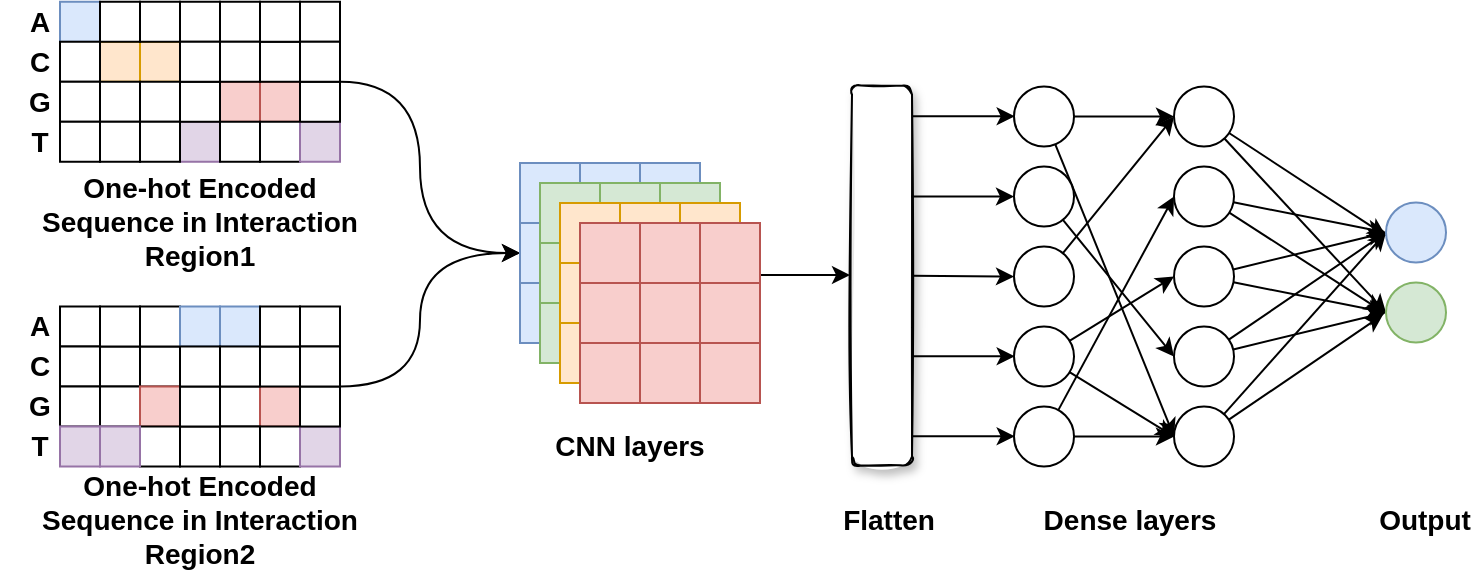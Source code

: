 <mxfile version="14.8.5" type="github">
  <diagram id="KxuiyelQ4g_LW83yEsCo" name="Page-1">
    <mxGraphModel dx="1185" dy="636" grid="1" gridSize="10" guides="1" tooltips="1" connect="1" arrows="1" fold="1" page="1" pageScale="1" pageWidth="4681" pageHeight="3300" math="0" shadow="0">
      <root>
        <mxCell id="0" />
        <mxCell id="1" parent="0" />
        <mxCell id="44AiBCDxBOzTBdy34bFM-65" value="One-hot Encoded Sequence in Interaction Region1" style="text;html=1;strokeColor=none;fillColor=none;align=center;verticalAlign=middle;whiteSpace=wrap;rounded=0;fontStyle=1;fontSize=14;" parent="1" vertex="1">
          <mxGeometry x="90" y="258.25" width="160" height="20" as="geometry" />
        </mxCell>
        <mxCell id="44AiBCDxBOzTBdy34bFM-129" value="&lt;div style=&quot;font-size: 14px;&quot;&gt;One-hot Encoded Sequence in Interaction Region2&lt;/div&gt;" style="text;html=1;strokeColor=none;fillColor=none;align=center;verticalAlign=middle;whiteSpace=wrap;rounded=0;fontStyle=1;fontSize=14;" parent="1" vertex="1">
          <mxGeometry x="90" y="407" width="160" height="20" as="geometry" />
        </mxCell>
        <mxCell id="cqIsUIiBQY2y6wm-BXva-219" value="G" style="text;html=1;strokeColor=none;fillColor=none;align=center;verticalAlign=middle;whiteSpace=wrap;rounded=0;fontStyle=1;fontSize=14;" vertex="1" parent="1">
          <mxGeometry x="70" y="197.88" width="40" height="20" as="geometry" />
        </mxCell>
        <mxCell id="cqIsUIiBQY2y6wm-BXva-220" value="T" style="text;html=1;strokeColor=none;fillColor=none;align=center;verticalAlign=middle;whiteSpace=wrap;rounded=0;fontStyle=1;fontSize=14;" vertex="1" parent="1">
          <mxGeometry x="70" y="217.88" width="40" height="20" as="geometry" />
        </mxCell>
        <mxCell id="cqIsUIiBQY2y6wm-BXva-221" value="&lt;div style=&quot;font-size: 14px;&quot;&gt;A&lt;/div&gt;" style="text;html=1;strokeColor=none;fillColor=none;align=center;verticalAlign=middle;whiteSpace=wrap;rounded=0;fontStyle=1;fontSize=14;" vertex="1" parent="1">
          <mxGeometry x="70" y="157.88" width="40" height="20" as="geometry" />
        </mxCell>
        <mxCell id="cqIsUIiBQY2y6wm-BXva-222" value="C" style="text;html=1;strokeColor=none;fillColor=none;align=center;verticalAlign=middle;whiteSpace=wrap;rounded=0;fontStyle=1;fontSize=14;" vertex="1" parent="1">
          <mxGeometry x="70" y="177.88" width="40" height="20" as="geometry" />
        </mxCell>
        <mxCell id="cqIsUIiBQY2y6wm-BXva-223" value="" style="whiteSpace=wrap;html=1;aspect=fixed;fillColor=#dae8fc;strokeColor=#6c8ebf;fontStyle=1;fontSize=14;" vertex="1" parent="1">
          <mxGeometry x="100" y="157.88" width="20" height="20" as="geometry" />
        </mxCell>
        <mxCell id="cqIsUIiBQY2y6wm-BXva-224" value="" style="whiteSpace=wrap;html=1;aspect=fixed;fontStyle=1;fontSize=14;" vertex="1" parent="1">
          <mxGeometry x="120" y="177.88" width="20" height="20" as="geometry" />
        </mxCell>
        <mxCell id="cqIsUIiBQY2y6wm-BXva-225" value="" style="whiteSpace=wrap;html=1;aspect=fixed;fillColor=#ffe6cc;strokeColor=#d79b00;fontStyle=1;fontSize=14;" vertex="1" parent="1">
          <mxGeometry x="120" y="177.88" width="20" height="20" as="geometry" />
        </mxCell>
        <mxCell id="cqIsUIiBQY2y6wm-BXva-226" value="" style="whiteSpace=wrap;html=1;aspect=fixed;fillColor=#ffe6cc;strokeColor=#d79b00;fontStyle=1;fontSize=14;" vertex="1" parent="1">
          <mxGeometry x="140" y="177.88" width="20" height="20" as="geometry" />
        </mxCell>
        <mxCell id="cqIsUIiBQY2y6wm-BXva-227" value="" style="whiteSpace=wrap;html=1;aspect=fixed;fillColor=#e1d5e7;strokeColor=#9673a6;fontStyle=1;fontSize=14;" vertex="1" parent="1">
          <mxGeometry x="160" y="217.88" width="20" height="20" as="geometry" />
        </mxCell>
        <mxCell id="cqIsUIiBQY2y6wm-BXva-228" value="" style="whiteSpace=wrap;html=1;aspect=fixed;fillColor=#f8cecc;strokeColor=#b85450;fontStyle=1;fontSize=14;" vertex="1" parent="1">
          <mxGeometry x="180" y="197.88" width="20" height="20" as="geometry" />
        </mxCell>
        <mxCell id="cqIsUIiBQY2y6wm-BXva-229" value="" style="whiteSpace=wrap;html=1;aspect=fixed;fillColor=#f8cecc;strokeColor=#b85450;fontStyle=1;fontSize=14;" vertex="1" parent="1">
          <mxGeometry x="200" y="197.88" width="20" height="20" as="geometry" />
        </mxCell>
        <mxCell id="cqIsUIiBQY2y6wm-BXva-230" value="" style="rounded=0;whiteSpace=wrap;html=1;fontStyle=1;fontSize=14;" vertex="1" parent="1">
          <mxGeometry x="100" y="177.88" width="20" height="20" as="geometry" />
        </mxCell>
        <mxCell id="cqIsUIiBQY2y6wm-BXva-231" value="" style="rounded=0;whiteSpace=wrap;html=1;fontStyle=1;fontSize=14;" vertex="1" parent="1">
          <mxGeometry x="100" y="197.88" width="20" height="20" as="geometry" />
        </mxCell>
        <mxCell id="cqIsUIiBQY2y6wm-BXva-232" value="" style="rounded=0;whiteSpace=wrap;html=1;fontStyle=1;fontSize=14;" vertex="1" parent="1">
          <mxGeometry x="120" y="197.88" width="20" height="20" as="geometry" />
        </mxCell>
        <mxCell id="cqIsUIiBQY2y6wm-BXva-233" value="" style="rounded=0;whiteSpace=wrap;html=1;fontStyle=1;fontSize=14;" vertex="1" parent="1">
          <mxGeometry x="140" y="197.88" width="20" height="20" as="geometry" />
        </mxCell>
        <mxCell id="cqIsUIiBQY2y6wm-BXva-234" value="" style="rounded=0;whiteSpace=wrap;html=1;fontStyle=1;fontSize=14;" vertex="1" parent="1">
          <mxGeometry x="160" y="197.88" width="20" height="20" as="geometry" />
        </mxCell>
        <mxCell id="cqIsUIiBQY2y6wm-BXva-235" value="" style="rounded=0;whiteSpace=wrap;html=1;fontStyle=1;fontSize=14;" vertex="1" parent="1">
          <mxGeometry x="140" y="217.88" width="20" height="20" as="geometry" />
        </mxCell>
        <mxCell id="cqIsUIiBQY2y6wm-BXva-236" value="" style="rounded=0;whiteSpace=wrap;html=1;fontStyle=1;fontSize=14;" vertex="1" parent="1">
          <mxGeometry x="100" y="217.88" width="20" height="20" as="geometry" />
        </mxCell>
        <mxCell id="cqIsUIiBQY2y6wm-BXva-237" value="" style="rounded=0;whiteSpace=wrap;html=1;fontStyle=1;fontSize=14;" vertex="1" parent="1">
          <mxGeometry x="120" y="217.88" width="20" height="20" as="geometry" />
        </mxCell>
        <mxCell id="cqIsUIiBQY2y6wm-BXva-238" value="" style="rounded=0;whiteSpace=wrap;html=1;fontStyle=1;fontSize=14;" vertex="1" parent="1">
          <mxGeometry x="180" y="217.88" width="20" height="20" as="geometry" />
        </mxCell>
        <mxCell id="cqIsUIiBQY2y6wm-BXva-239" value="" style="rounded=0;whiteSpace=wrap;html=1;fontStyle=1;fontSize=14;" vertex="1" parent="1">
          <mxGeometry x="200" y="217.88" width="20" height="20" as="geometry" />
        </mxCell>
        <mxCell id="cqIsUIiBQY2y6wm-BXva-240" value="" style="rounded=0;whiteSpace=wrap;html=1;fontStyle=1;fontSize=14;" vertex="1" parent="1">
          <mxGeometry x="120" y="157.88" width="20" height="20" as="geometry" />
        </mxCell>
        <mxCell id="cqIsUIiBQY2y6wm-BXva-241" value="" style="rounded=0;whiteSpace=wrap;html=1;fontStyle=1;fontSize=14;" vertex="1" parent="1">
          <mxGeometry x="140" y="157.88" width="20" height="20" as="geometry" />
        </mxCell>
        <mxCell id="cqIsUIiBQY2y6wm-BXva-242" value="" style="rounded=0;whiteSpace=wrap;html=1;fontStyle=1;fontSize=14;" vertex="1" parent="1">
          <mxGeometry x="160" y="157.88" width="20" height="20" as="geometry" />
        </mxCell>
        <mxCell id="cqIsUIiBQY2y6wm-BXva-243" value="" style="rounded=0;whiteSpace=wrap;html=1;fontStyle=1;fontSize=14;" vertex="1" parent="1">
          <mxGeometry x="180" y="157.88" width="20" height="20" as="geometry" />
        </mxCell>
        <mxCell id="cqIsUIiBQY2y6wm-BXva-244" value="" style="rounded=0;whiteSpace=wrap;html=1;fontStyle=1;fontSize=14;" vertex="1" parent="1">
          <mxGeometry x="160" y="177.88" width="20" height="20" as="geometry" />
        </mxCell>
        <mxCell id="cqIsUIiBQY2y6wm-BXva-245" value="" style="rounded=0;whiteSpace=wrap;html=1;fontStyle=1;fontSize=14;" vertex="1" parent="1">
          <mxGeometry x="180" y="177.88" width="20" height="20" as="geometry" />
        </mxCell>
        <mxCell id="cqIsUIiBQY2y6wm-BXva-246" value="" style="rounded=0;whiteSpace=wrap;html=1;fontStyle=1;fontSize=14;" vertex="1" parent="1">
          <mxGeometry x="200" y="177.88" width="20" height="20" as="geometry" />
        </mxCell>
        <mxCell id="cqIsUIiBQY2y6wm-BXva-247" value="" style="rounded=0;whiteSpace=wrap;html=1;fontStyle=1;fontSize=14;" vertex="1" parent="1">
          <mxGeometry x="200" y="157.88" width="20" height="20" as="geometry" />
        </mxCell>
        <mxCell id="cqIsUIiBQY2y6wm-BXva-248" value="" style="whiteSpace=wrap;html=1;aspect=fixed;fillColor=#e1d5e7;strokeColor=#9673a6;fontStyle=1;fontSize=14;" vertex="1" parent="1">
          <mxGeometry x="220" y="217.88" width="20" height="20" as="geometry" />
        </mxCell>
        <mxCell id="cqIsUIiBQY2y6wm-BXva-249" value="" style="rounded=0;whiteSpace=wrap;html=1;fontStyle=1;fontSize=14;" vertex="1" parent="1">
          <mxGeometry x="220" y="197.88" width="20" height="20" as="geometry" />
        </mxCell>
        <mxCell id="cqIsUIiBQY2y6wm-BXva-250" value="" style="rounded=0;whiteSpace=wrap;html=1;fontStyle=1;fontSize=14;" vertex="1" parent="1">
          <mxGeometry x="220" y="157.88" width="20" height="20" as="geometry" />
        </mxCell>
        <mxCell id="cqIsUIiBQY2y6wm-BXva-376" style="edgeStyle=orthogonalEdgeStyle;curved=1;rounded=0;orthogonalLoop=1;jettySize=auto;html=1;entryX=0;entryY=0.5;entryDx=0;entryDy=0;exitX=1;exitY=1;exitDx=0;exitDy=0;fontStyle=1;fontSize=14;" edge="1" parent="1" source="cqIsUIiBQY2y6wm-BXva-251" target="cqIsUIiBQY2y6wm-BXva-290">
          <mxGeometry relative="1" as="geometry">
            <Array as="points">
              <mxPoint x="280" y="198" />
              <mxPoint x="280" y="284" />
            </Array>
          </mxGeometry>
        </mxCell>
        <mxCell id="cqIsUIiBQY2y6wm-BXva-251" value="" style="rounded=0;whiteSpace=wrap;html=1;fontStyle=1;fontSize=14;" vertex="1" parent="1">
          <mxGeometry x="220" y="177.88" width="20" height="20" as="geometry" />
        </mxCell>
        <mxCell id="cqIsUIiBQY2y6wm-BXva-252" value="G" style="text;html=1;strokeColor=none;fillColor=none;align=center;verticalAlign=middle;whiteSpace=wrap;rounded=0;fontStyle=1;fontSize=14;" vertex="1" parent="1">
          <mxGeometry x="70" y="350.25" width="40" height="20" as="geometry" />
        </mxCell>
        <mxCell id="cqIsUIiBQY2y6wm-BXva-253" value="T" style="text;html=1;strokeColor=none;fillColor=none;align=center;verticalAlign=middle;whiteSpace=wrap;rounded=0;fontStyle=1;fontSize=14;" vertex="1" parent="1">
          <mxGeometry x="70" y="370.25" width="40" height="20" as="geometry" />
        </mxCell>
        <mxCell id="cqIsUIiBQY2y6wm-BXva-254" value="&lt;div style=&quot;font-size: 14px;&quot;&gt;A&lt;/div&gt;" style="text;html=1;strokeColor=none;fillColor=none;align=center;verticalAlign=middle;whiteSpace=wrap;rounded=0;fontStyle=1;fontSize=14;" vertex="1" parent="1">
          <mxGeometry x="70" y="310.25" width="40" height="20" as="geometry" />
        </mxCell>
        <mxCell id="cqIsUIiBQY2y6wm-BXva-255" value="C" style="text;html=1;strokeColor=none;fillColor=none;align=center;verticalAlign=middle;whiteSpace=wrap;rounded=0;fontStyle=1;fontSize=14;" vertex="1" parent="1">
          <mxGeometry x="70" y="330.25" width="40" height="20" as="geometry" />
        </mxCell>
        <mxCell id="cqIsUIiBQY2y6wm-BXva-256" value="" style="whiteSpace=wrap;html=1;aspect=fixed;fontStyle=1;fontSize=14;" vertex="1" parent="1">
          <mxGeometry x="100" y="310.25" width="20" height="20" as="geometry" />
        </mxCell>
        <mxCell id="cqIsUIiBQY2y6wm-BXva-257" value="" style="whiteSpace=wrap;html=1;aspect=fixed;fontStyle=1;fontSize=14;" vertex="1" parent="1">
          <mxGeometry x="120" y="330.25" width="20" height="20" as="geometry" />
        </mxCell>
        <mxCell id="cqIsUIiBQY2y6wm-BXva-258" value="" style="whiteSpace=wrap;html=1;aspect=fixed;fontStyle=1;fontSize=14;" vertex="1" parent="1">
          <mxGeometry x="120" y="330.25" width="20" height="20" as="geometry" />
        </mxCell>
        <mxCell id="cqIsUIiBQY2y6wm-BXva-259" value="" style="whiteSpace=wrap;html=1;aspect=fixed;fontStyle=1;fontSize=14;" vertex="1" parent="1">
          <mxGeometry x="140" y="330.25" width="20" height="20" as="geometry" />
        </mxCell>
        <mxCell id="cqIsUIiBQY2y6wm-BXva-260" value="" style="whiteSpace=wrap;html=1;aspect=fixed;fontStyle=1;fontSize=14;" vertex="1" parent="1">
          <mxGeometry x="160" y="370.25" width="20" height="20" as="geometry" />
        </mxCell>
        <mxCell id="cqIsUIiBQY2y6wm-BXva-261" value="" style="whiteSpace=wrap;html=1;aspect=fixed;fontStyle=1;fontSize=14;" vertex="1" parent="1">
          <mxGeometry x="180" y="350.25" width="20" height="20" as="geometry" />
        </mxCell>
        <mxCell id="cqIsUIiBQY2y6wm-BXva-262" value="" style="whiteSpace=wrap;html=1;aspect=fixed;fillColor=#f8cecc;strokeColor=#b85450;fontStyle=1;fontSize=14;" vertex="1" parent="1">
          <mxGeometry x="200" y="350.25" width="20" height="20" as="geometry" />
        </mxCell>
        <mxCell id="cqIsUIiBQY2y6wm-BXva-263" value="" style="rounded=0;whiteSpace=wrap;html=1;fontStyle=1;fontSize=14;" vertex="1" parent="1">
          <mxGeometry x="100" y="330.25" width="20" height="20" as="geometry" />
        </mxCell>
        <mxCell id="cqIsUIiBQY2y6wm-BXva-264" value="" style="rounded=0;whiteSpace=wrap;html=1;fontStyle=1;fontSize=14;" vertex="1" parent="1">
          <mxGeometry x="100" y="350.25" width="20" height="20" as="geometry" />
        </mxCell>
        <mxCell id="cqIsUIiBQY2y6wm-BXva-265" value="" style="rounded=0;whiteSpace=wrap;html=1;fontStyle=1;fontSize=14;" vertex="1" parent="1">
          <mxGeometry x="120" y="350.25" width="20" height="20" as="geometry" />
        </mxCell>
        <mxCell id="cqIsUIiBQY2y6wm-BXva-266" value="" style="rounded=0;whiteSpace=wrap;html=1;fillColor=#f8cecc;strokeColor=#b85450;fontStyle=1;fontSize=14;" vertex="1" parent="1">
          <mxGeometry x="140" y="350.25" width="20" height="20" as="geometry" />
        </mxCell>
        <mxCell id="cqIsUIiBQY2y6wm-BXva-267" value="" style="rounded=0;whiteSpace=wrap;html=1;fontStyle=1;fontSize=14;" vertex="1" parent="1">
          <mxGeometry x="160" y="350.25" width="20" height="20" as="geometry" />
        </mxCell>
        <mxCell id="cqIsUIiBQY2y6wm-BXva-268" value="" style="rounded=0;whiteSpace=wrap;html=1;fontStyle=1;fontSize=14;" vertex="1" parent="1">
          <mxGeometry x="140" y="370.25" width="20" height="20" as="geometry" />
        </mxCell>
        <mxCell id="cqIsUIiBQY2y6wm-BXva-269" value="" style="rounded=0;whiteSpace=wrap;html=1;fillColor=#e1d5e7;strokeColor=#9673a6;fontStyle=1;fontSize=14;" vertex="1" parent="1">
          <mxGeometry x="100" y="370.25" width="20" height="20" as="geometry" />
        </mxCell>
        <mxCell id="cqIsUIiBQY2y6wm-BXva-270" value="" style="rounded=0;whiteSpace=wrap;html=1;fillColor=#e1d5e7;strokeColor=#9673a6;fontStyle=1;fontSize=14;" vertex="1" parent="1">
          <mxGeometry x="120" y="370.25" width="20" height="20" as="geometry" />
        </mxCell>
        <mxCell id="cqIsUIiBQY2y6wm-BXva-271" value="" style="rounded=0;whiteSpace=wrap;html=1;fontStyle=1;fontSize=14;" vertex="1" parent="1">
          <mxGeometry x="180" y="370.25" width="20" height="20" as="geometry" />
        </mxCell>
        <mxCell id="cqIsUIiBQY2y6wm-BXva-272" value="" style="rounded=0;whiteSpace=wrap;html=1;fontStyle=1;fontSize=14;" vertex="1" parent="1">
          <mxGeometry x="200" y="370.25" width="20" height="20" as="geometry" />
        </mxCell>
        <mxCell id="cqIsUIiBQY2y6wm-BXva-273" value="" style="rounded=0;whiteSpace=wrap;html=1;fontStyle=1;fontSize=14;" vertex="1" parent="1">
          <mxGeometry x="120" y="310.25" width="20" height="20" as="geometry" />
        </mxCell>
        <mxCell id="cqIsUIiBQY2y6wm-BXva-274" value="" style="rounded=0;whiteSpace=wrap;html=1;fontStyle=1;fontSize=14;" vertex="1" parent="1">
          <mxGeometry x="140" y="310.25" width="20" height="20" as="geometry" />
        </mxCell>
        <mxCell id="cqIsUIiBQY2y6wm-BXva-275" value="" style="rounded=0;whiteSpace=wrap;html=1;fillColor=#dae8fc;strokeColor=#6c8ebf;fontStyle=1;fontSize=14;" vertex="1" parent="1">
          <mxGeometry x="160" y="310.25" width="20" height="20" as="geometry" />
        </mxCell>
        <mxCell id="cqIsUIiBQY2y6wm-BXva-276" value="" style="rounded=0;whiteSpace=wrap;html=1;fillColor=#dae8fc;strokeColor=#6c8ebf;fontStyle=1;fontSize=14;" vertex="1" parent="1">
          <mxGeometry x="180" y="310.25" width="20" height="20" as="geometry" />
        </mxCell>
        <mxCell id="cqIsUIiBQY2y6wm-BXva-277" value="" style="rounded=0;whiteSpace=wrap;html=1;fontStyle=1;fontSize=14;" vertex="1" parent="1">
          <mxGeometry x="160" y="330.25" width="20" height="20" as="geometry" />
        </mxCell>
        <mxCell id="cqIsUIiBQY2y6wm-BXva-278" value="" style="rounded=0;whiteSpace=wrap;html=1;fontStyle=1;fontSize=14;" vertex="1" parent="1">
          <mxGeometry x="180" y="330.25" width="20" height="20" as="geometry" />
        </mxCell>
        <mxCell id="cqIsUIiBQY2y6wm-BXva-279" value="" style="rounded=0;whiteSpace=wrap;html=1;fontStyle=1;fontSize=14;" vertex="1" parent="1">
          <mxGeometry x="200" y="330.25" width="20" height="20" as="geometry" />
        </mxCell>
        <mxCell id="cqIsUIiBQY2y6wm-BXva-280" value="" style="rounded=0;whiteSpace=wrap;html=1;fontStyle=1;fontSize=14;" vertex="1" parent="1">
          <mxGeometry x="200" y="310.25" width="20" height="20" as="geometry" />
        </mxCell>
        <mxCell id="cqIsUIiBQY2y6wm-BXva-281" value="" style="whiteSpace=wrap;html=1;aspect=fixed;fillColor=#e1d5e7;strokeColor=#9673a6;fontStyle=1;fontSize=14;" vertex="1" parent="1">
          <mxGeometry x="220" y="370.25" width="20" height="20" as="geometry" />
        </mxCell>
        <mxCell id="cqIsUIiBQY2y6wm-BXva-282" value="" style="rounded=0;whiteSpace=wrap;html=1;fontStyle=1;fontSize=14;" vertex="1" parent="1">
          <mxGeometry x="220" y="350.25" width="20" height="20" as="geometry" />
        </mxCell>
        <mxCell id="cqIsUIiBQY2y6wm-BXva-283" value="" style="rounded=0;whiteSpace=wrap;html=1;fontStyle=1;fontSize=14;" vertex="1" parent="1">
          <mxGeometry x="220" y="310.25" width="20" height="20" as="geometry" />
        </mxCell>
        <mxCell id="cqIsUIiBQY2y6wm-BXva-378" style="edgeStyle=orthogonalEdgeStyle;curved=1;rounded=0;orthogonalLoop=1;jettySize=auto;html=1;entryX=0;entryY=0.5;entryDx=0;entryDy=0;exitX=1;exitY=1;exitDx=0;exitDy=0;fontStyle=1;fontSize=14;" edge="1" parent="1" source="cqIsUIiBQY2y6wm-BXva-284" target="cqIsUIiBQY2y6wm-BXva-290">
          <mxGeometry relative="1" as="geometry">
            <Array as="points">
              <mxPoint x="280" y="350" />
              <mxPoint x="280" y="284" />
            </Array>
          </mxGeometry>
        </mxCell>
        <mxCell id="cqIsUIiBQY2y6wm-BXva-284" value="" style="rounded=0;whiteSpace=wrap;html=1;fontStyle=1;fontSize=14;" vertex="1" parent="1">
          <mxGeometry x="220" y="330.25" width="20" height="20" as="geometry" />
        </mxCell>
        <mxCell id="cqIsUIiBQY2y6wm-BXva-285" style="edgeStyle=orthogonalEdgeStyle;rounded=0;orthogonalLoop=1;jettySize=auto;html=1;entryX=0;entryY=0.5;entryDx=0;entryDy=0;fontStyle=1;fontSize=14;" edge="1" parent="1">
          <mxGeometry relative="1" as="geometry">
            <mxPoint x="450" y="294.5" as="sourcePoint" />
            <mxPoint x="495" y="294.5" as="targetPoint" />
            <Array as="points">
              <mxPoint x="465" y="294.5" />
              <mxPoint x="465" y="294.5" />
            </Array>
          </mxGeometry>
        </mxCell>
        <mxCell id="cqIsUIiBQY2y6wm-BXva-286" value="&lt;div style=&quot;font-size: 14px;&quot;&gt;CNN layers&lt;/div&gt;" style="text;html=1;strokeColor=none;fillColor=none;align=center;verticalAlign=middle;whiteSpace=wrap;rounded=0;fontStyle=1;fontSize=14;" vertex="1" parent="1">
          <mxGeometry x="260" y="369.5" width="250" height="20" as="geometry" />
        </mxCell>
        <mxCell id="cqIsUIiBQY2y6wm-BXva-287" value="" style="whiteSpace=wrap;html=1;aspect=fixed;fillColor=#dae8fc;strokeColor=#6c8ebf;fontStyle=1;fontSize=14;" vertex="1" parent="1">
          <mxGeometry x="330" y="238.5" width="30" height="30" as="geometry" />
        </mxCell>
        <mxCell id="cqIsUIiBQY2y6wm-BXva-288" value="" style="whiteSpace=wrap;html=1;aspect=fixed;fillColor=#dae8fc;strokeColor=#6c8ebf;fontStyle=1;fontSize=14;" vertex="1" parent="1">
          <mxGeometry x="360" y="238.5" width="30" height="30" as="geometry" />
        </mxCell>
        <mxCell id="cqIsUIiBQY2y6wm-BXva-289" value="" style="whiteSpace=wrap;html=1;aspect=fixed;fillColor=#dae8fc;strokeColor=#6c8ebf;fontStyle=1;fontSize=14;" vertex="1" parent="1">
          <mxGeometry x="390" y="238.5" width="30" height="30" as="geometry" />
        </mxCell>
        <mxCell id="cqIsUIiBQY2y6wm-BXva-290" value="" style="whiteSpace=wrap;html=1;aspect=fixed;fillColor=#dae8fc;strokeColor=#6c8ebf;fontStyle=1;fontSize=14;" vertex="1" parent="1">
          <mxGeometry x="330" y="268.5" width="30" height="30" as="geometry" />
        </mxCell>
        <mxCell id="cqIsUIiBQY2y6wm-BXva-291" value="" style="whiteSpace=wrap;html=1;aspect=fixed;fillColor=#dae8fc;strokeColor=#6c8ebf;fontStyle=1;fontSize=14;" vertex="1" parent="1">
          <mxGeometry x="360" y="268.5" width="30" height="30" as="geometry" />
        </mxCell>
        <mxCell id="cqIsUIiBQY2y6wm-BXva-292" value="" style="whiteSpace=wrap;html=1;aspect=fixed;fillColor=#dae8fc;strokeColor=#6c8ebf;fontStyle=1;fontSize=14;" vertex="1" parent="1">
          <mxGeometry x="390" y="268.5" width="30" height="30" as="geometry" />
        </mxCell>
        <mxCell id="cqIsUIiBQY2y6wm-BXva-293" value="" style="whiteSpace=wrap;html=1;aspect=fixed;fillColor=#dae8fc;strokeColor=#6c8ebf;fontStyle=1;fontSize=14;" vertex="1" parent="1">
          <mxGeometry x="330" y="298.5" width="30" height="30" as="geometry" />
        </mxCell>
        <mxCell id="cqIsUIiBQY2y6wm-BXva-294" value="" style="whiteSpace=wrap;html=1;aspect=fixed;fillColor=#dae8fc;strokeColor=#6c8ebf;fontStyle=1;fontSize=14;" vertex="1" parent="1">
          <mxGeometry x="360" y="298.5" width="30" height="30" as="geometry" />
        </mxCell>
        <mxCell id="cqIsUIiBQY2y6wm-BXva-295" value="" style="whiteSpace=wrap;html=1;aspect=fixed;fillColor=#dae8fc;strokeColor=#6c8ebf;fontStyle=1;fontSize=14;" vertex="1" parent="1">
          <mxGeometry x="390" y="298.5" width="30" height="30" as="geometry" />
        </mxCell>
        <mxCell id="cqIsUIiBQY2y6wm-BXva-296" value="" style="whiteSpace=wrap;html=1;aspect=fixed;fillColor=#d5e8d4;strokeColor=#82b366;fontStyle=1;fontSize=14;" vertex="1" parent="1">
          <mxGeometry x="340" y="248.5" width="30" height="30" as="geometry" />
        </mxCell>
        <mxCell id="cqIsUIiBQY2y6wm-BXva-297" value="" style="whiteSpace=wrap;html=1;aspect=fixed;fillColor=#d5e8d4;strokeColor=#82b366;fontStyle=1;fontSize=14;" vertex="1" parent="1">
          <mxGeometry x="370" y="248.5" width="30" height="30" as="geometry" />
        </mxCell>
        <mxCell id="cqIsUIiBQY2y6wm-BXva-298" value="" style="whiteSpace=wrap;html=1;aspect=fixed;fillColor=#d5e8d4;strokeColor=#82b366;fontStyle=1;fontSize=14;" vertex="1" parent="1">
          <mxGeometry x="400" y="248.5" width="30" height="30" as="geometry" />
        </mxCell>
        <mxCell id="cqIsUIiBQY2y6wm-BXva-299" value="" style="whiteSpace=wrap;html=1;aspect=fixed;fillColor=#d5e8d4;strokeColor=#82b366;fontStyle=1;fontSize=14;" vertex="1" parent="1">
          <mxGeometry x="340" y="278.5" width="30" height="30" as="geometry" />
        </mxCell>
        <mxCell id="cqIsUIiBQY2y6wm-BXva-300" value="" style="whiteSpace=wrap;html=1;aspect=fixed;fillColor=#d5e8d4;strokeColor=#82b366;fontStyle=1;fontSize=14;" vertex="1" parent="1">
          <mxGeometry x="370" y="278.5" width="30" height="30" as="geometry" />
        </mxCell>
        <mxCell id="cqIsUIiBQY2y6wm-BXva-301" value="" style="whiteSpace=wrap;html=1;aspect=fixed;fillColor=#d5e8d4;strokeColor=#82b366;fontStyle=1;fontSize=14;" vertex="1" parent="1">
          <mxGeometry x="400" y="278.5" width="30" height="30" as="geometry" />
        </mxCell>
        <mxCell id="cqIsUIiBQY2y6wm-BXva-302" value="" style="whiteSpace=wrap;html=1;aspect=fixed;fillColor=#d5e8d4;strokeColor=#82b366;fontStyle=1;fontSize=14;" vertex="1" parent="1">
          <mxGeometry x="340" y="308.5" width="30" height="30" as="geometry" />
        </mxCell>
        <mxCell id="cqIsUIiBQY2y6wm-BXva-303" value="" style="whiteSpace=wrap;html=1;aspect=fixed;fillColor=#d5e8d4;strokeColor=#82b366;fontStyle=1;fontSize=14;" vertex="1" parent="1">
          <mxGeometry x="370" y="308.5" width="30" height="30" as="geometry" />
        </mxCell>
        <mxCell id="cqIsUIiBQY2y6wm-BXva-304" value="" style="whiteSpace=wrap;html=1;aspect=fixed;fillColor=#d5e8d4;strokeColor=#82b366;fontStyle=1;fontSize=14;" vertex="1" parent="1">
          <mxGeometry x="400" y="308.5" width="30" height="30" as="geometry" />
        </mxCell>
        <mxCell id="cqIsUIiBQY2y6wm-BXva-305" value="" style="whiteSpace=wrap;html=1;aspect=fixed;fillColor=#ffe6cc;strokeColor=#d79b00;fontStyle=1;fontSize=14;" vertex="1" parent="1">
          <mxGeometry x="350" y="258.5" width="30" height="30" as="geometry" />
        </mxCell>
        <mxCell id="cqIsUIiBQY2y6wm-BXva-306" value="" style="whiteSpace=wrap;html=1;aspect=fixed;fillColor=#ffe6cc;strokeColor=#d79b00;fontStyle=1;fontSize=14;" vertex="1" parent="1">
          <mxGeometry x="380" y="258.5" width="30" height="30" as="geometry" />
        </mxCell>
        <mxCell id="cqIsUIiBQY2y6wm-BXva-307" value="" style="whiteSpace=wrap;html=1;aspect=fixed;fillColor=#ffe6cc;strokeColor=#d79b00;fontStyle=1;fontSize=14;" vertex="1" parent="1">
          <mxGeometry x="410" y="258.5" width="30" height="30" as="geometry" />
        </mxCell>
        <mxCell id="cqIsUIiBQY2y6wm-BXva-308" value="" style="whiteSpace=wrap;html=1;aspect=fixed;fillColor=#ffe6cc;strokeColor=#d79b00;fontStyle=1;fontSize=14;" vertex="1" parent="1">
          <mxGeometry x="350" y="288.5" width="30" height="30" as="geometry" />
        </mxCell>
        <mxCell id="cqIsUIiBQY2y6wm-BXva-309" value="" style="whiteSpace=wrap;html=1;aspect=fixed;fillColor=#ffe6cc;strokeColor=#d79b00;fontStyle=1;fontSize=14;" vertex="1" parent="1">
          <mxGeometry x="380" y="288.5" width="30" height="30" as="geometry" />
        </mxCell>
        <mxCell id="cqIsUIiBQY2y6wm-BXva-310" value="" style="whiteSpace=wrap;html=1;aspect=fixed;fillColor=#ffe6cc;strokeColor=#d79b00;fontStyle=1;fontSize=14;" vertex="1" parent="1">
          <mxGeometry x="410" y="288.5" width="30" height="30" as="geometry" />
        </mxCell>
        <mxCell id="cqIsUIiBQY2y6wm-BXva-311" value="" style="whiteSpace=wrap;html=1;aspect=fixed;fillColor=#ffe6cc;strokeColor=#d79b00;fontStyle=1;fontSize=14;" vertex="1" parent="1">
          <mxGeometry x="350" y="318.5" width="30" height="30" as="geometry" />
        </mxCell>
        <mxCell id="cqIsUIiBQY2y6wm-BXva-312" value="" style="whiteSpace=wrap;html=1;aspect=fixed;fillColor=#ffe6cc;strokeColor=#d79b00;fontStyle=1;fontSize=14;" vertex="1" parent="1">
          <mxGeometry x="380" y="318.5" width="30" height="30" as="geometry" />
        </mxCell>
        <mxCell id="cqIsUIiBQY2y6wm-BXva-313" value="" style="whiteSpace=wrap;html=1;aspect=fixed;fillColor=#ffe6cc;strokeColor=#d79b00;fontStyle=1;fontSize=14;" vertex="1" parent="1">
          <mxGeometry x="410" y="318.5" width="30" height="30" as="geometry" />
        </mxCell>
        <mxCell id="cqIsUIiBQY2y6wm-BXva-314" value="" style="whiteSpace=wrap;html=1;aspect=fixed;fillColor=#f8cecc;strokeColor=#b85450;fontStyle=1;fontSize=14;" vertex="1" parent="1">
          <mxGeometry x="360" y="268.5" width="30" height="30" as="geometry" />
        </mxCell>
        <mxCell id="cqIsUIiBQY2y6wm-BXva-315" value="" style="whiteSpace=wrap;html=1;aspect=fixed;fillColor=#f8cecc;strokeColor=#b85450;fontStyle=1;fontSize=14;" vertex="1" parent="1">
          <mxGeometry x="390" y="268.5" width="30" height="30" as="geometry" />
        </mxCell>
        <mxCell id="cqIsUIiBQY2y6wm-BXva-316" value="" style="whiteSpace=wrap;html=1;aspect=fixed;fillColor=#f8cecc;strokeColor=#b85450;fontStyle=1;fontSize=14;" vertex="1" parent="1">
          <mxGeometry x="420" y="268.5" width="30" height="30" as="geometry" />
        </mxCell>
        <mxCell id="cqIsUIiBQY2y6wm-BXva-317" value="" style="whiteSpace=wrap;html=1;aspect=fixed;fillColor=#f8cecc;strokeColor=#b85450;fontStyle=1;fontSize=14;" vertex="1" parent="1">
          <mxGeometry x="360" y="298.5" width="30" height="30" as="geometry" />
        </mxCell>
        <mxCell id="cqIsUIiBQY2y6wm-BXva-318" value="" style="whiteSpace=wrap;html=1;aspect=fixed;fillColor=#f8cecc;strokeColor=#b85450;fontStyle=1;fontSize=14;" vertex="1" parent="1">
          <mxGeometry x="390" y="298.5" width="30" height="30" as="geometry" />
        </mxCell>
        <mxCell id="cqIsUIiBQY2y6wm-BXva-319" value="" style="whiteSpace=wrap;html=1;aspect=fixed;fillColor=#f8cecc;strokeColor=#b85450;fontStyle=1;fontSize=14;" vertex="1" parent="1">
          <mxGeometry x="420" y="298.5" width="30" height="30" as="geometry" />
        </mxCell>
        <mxCell id="cqIsUIiBQY2y6wm-BXva-320" value="" style="whiteSpace=wrap;html=1;aspect=fixed;fillColor=#f8cecc;strokeColor=#b85450;fontStyle=1;fontSize=14;" vertex="1" parent="1">
          <mxGeometry x="360" y="328.5" width="30" height="30" as="geometry" />
        </mxCell>
        <mxCell id="cqIsUIiBQY2y6wm-BXva-321" value="" style="whiteSpace=wrap;html=1;aspect=fixed;fillColor=#f8cecc;strokeColor=#b85450;fontStyle=1;fontSize=14;" vertex="1" parent="1">
          <mxGeometry x="390" y="328.5" width="30" height="30" as="geometry" />
        </mxCell>
        <mxCell id="cqIsUIiBQY2y6wm-BXva-322" value="" style="whiteSpace=wrap;html=1;aspect=fixed;fillColor=#f8cecc;strokeColor=#b85450;fontStyle=1;fontSize=14;" vertex="1" parent="1">
          <mxGeometry x="420" y="328.5" width="30" height="30" as="geometry" />
        </mxCell>
        <mxCell id="cqIsUIiBQY2y6wm-BXva-379" value="Dense layers" style="text;html=1;strokeColor=none;fillColor=none;align=center;verticalAlign=middle;whiteSpace=wrap;rounded=0;fontStyle=1;fontSize=14;" vertex="1" parent="1">
          <mxGeometry x="589.75" y="407" width="90" height="20" as="geometry" />
        </mxCell>
        <mxCell id="cqIsUIiBQY2y6wm-BXva-380" value="Flatten" style="text;html=1;strokeColor=none;fillColor=none;align=center;verticalAlign=middle;whiteSpace=wrap;rounded=0;fontStyle=1;fontSize=14;" vertex="1" parent="1">
          <mxGeometry x="504.25" y="407" width="21" height="20" as="geometry" />
        </mxCell>
        <mxCell id="cqIsUIiBQY2y6wm-BXva-381" style="edgeStyle=none;rounded=1;jumpSize=20;orthogonalLoop=1;jettySize=auto;html=1;entryX=0;entryY=0.5;entryDx=0;entryDy=0;strokeWidth=1;fontStyle=1;fontSize=14;" edge="1" parent="1" source="cqIsUIiBQY2y6wm-BXva-383" target="cqIsUIiBQY2y6wm-BXva-408">
          <mxGeometry relative="1" as="geometry" />
        </mxCell>
        <mxCell id="cqIsUIiBQY2y6wm-BXva-382" style="edgeStyle=none;rounded=0;orthogonalLoop=1;jettySize=auto;html=1;entryX=0;entryY=0.5;entryDx=0;entryDy=0;fontStyle=1;fontSize=14;" edge="1" parent="1" source="cqIsUIiBQY2y6wm-BXva-383" target="cqIsUIiBQY2y6wm-BXva-396">
          <mxGeometry relative="1" as="geometry" />
        </mxCell>
        <mxCell id="cqIsUIiBQY2y6wm-BXva-383" value="" style="ellipse;whiteSpace=wrap;html=1;aspect=fixed;fontStyle=1;fontSize=14;" vertex="1" parent="1">
          <mxGeometry x="577" y="200.25" width="30" height="30" as="geometry" />
        </mxCell>
        <mxCell id="cqIsUIiBQY2y6wm-BXva-384" style="edgeStyle=none;rounded=1;jumpSize=20;orthogonalLoop=1;jettySize=auto;html=1;entryX=0;entryY=0.5;entryDx=0;entryDy=0;strokeWidth=1;fontStyle=1;fontSize=14;" edge="1" parent="1" source="cqIsUIiBQY2y6wm-BXva-385" target="cqIsUIiBQY2y6wm-BXva-405">
          <mxGeometry relative="1" as="geometry" />
        </mxCell>
        <mxCell id="cqIsUIiBQY2y6wm-BXva-385" value="" style="ellipse;whiteSpace=wrap;html=1;aspect=fixed;fontStyle=1;fontSize=14;" vertex="1" parent="1">
          <mxGeometry x="577" y="240.25" width="30" height="30" as="geometry" />
        </mxCell>
        <mxCell id="cqIsUIiBQY2y6wm-BXva-386" style="edgeStyle=none;rounded=1;jumpSize=20;orthogonalLoop=1;jettySize=auto;html=1;entryX=0;entryY=0.5;entryDx=0;entryDy=0;strokeWidth=1;fontStyle=1;fontSize=14;" edge="1" parent="1" source="cqIsUIiBQY2y6wm-BXva-387" target="cqIsUIiBQY2y6wm-BXva-396">
          <mxGeometry relative="1" as="geometry" />
        </mxCell>
        <mxCell id="cqIsUIiBQY2y6wm-BXva-387" value="" style="ellipse;whiteSpace=wrap;html=1;aspect=fixed;fontStyle=1;fontSize=14;" vertex="1" parent="1">
          <mxGeometry x="577" y="280.25" width="30" height="30" as="geometry" />
        </mxCell>
        <mxCell id="cqIsUIiBQY2y6wm-BXva-388" style="edgeStyle=none;rounded=0;orthogonalLoop=1;jettySize=auto;html=1;entryX=0;entryY=0.5;entryDx=0;entryDy=0;fontStyle=1;fontSize=14;" edge="1" parent="1" source="cqIsUIiBQY2y6wm-BXva-390" target="cqIsUIiBQY2y6wm-BXva-402">
          <mxGeometry relative="1" as="geometry" />
        </mxCell>
        <mxCell id="cqIsUIiBQY2y6wm-BXva-389" style="edgeStyle=none;rounded=0;orthogonalLoop=1;jettySize=auto;html=1;entryX=0;entryY=0.5;entryDx=0;entryDy=0;fontStyle=1;fontSize=14;" edge="1" parent="1" source="cqIsUIiBQY2y6wm-BXva-390" target="cqIsUIiBQY2y6wm-BXva-408">
          <mxGeometry relative="1" as="geometry" />
        </mxCell>
        <mxCell id="cqIsUIiBQY2y6wm-BXva-390" value="" style="ellipse;whiteSpace=wrap;html=1;aspect=fixed;fontStyle=1;fontSize=14;" vertex="1" parent="1">
          <mxGeometry x="577" y="320.25" width="30" height="30" as="geometry" />
        </mxCell>
        <mxCell id="cqIsUIiBQY2y6wm-BXva-391" style="edgeStyle=none;rounded=1;jumpSize=20;orthogonalLoop=1;jettySize=auto;html=1;entryX=0;entryY=0.5;entryDx=0;entryDy=0;strokeWidth=1;fontStyle=1;fontSize=14;" edge="1" parent="1" source="cqIsUIiBQY2y6wm-BXva-393" target="cqIsUIiBQY2y6wm-BXva-399">
          <mxGeometry relative="1" as="geometry" />
        </mxCell>
        <mxCell id="cqIsUIiBQY2y6wm-BXva-392" style="edgeStyle=none;rounded=1;jumpSize=20;orthogonalLoop=1;jettySize=auto;html=1;entryX=0;entryY=0.5;entryDx=0;entryDy=0;strokeWidth=1;fontStyle=1;fontSize=14;" edge="1" parent="1" source="cqIsUIiBQY2y6wm-BXva-393" target="cqIsUIiBQY2y6wm-BXva-408">
          <mxGeometry relative="1" as="geometry" />
        </mxCell>
        <mxCell id="cqIsUIiBQY2y6wm-BXva-393" value="" style="ellipse;whiteSpace=wrap;html=1;aspect=fixed;fontStyle=1;fontSize=14;" vertex="1" parent="1">
          <mxGeometry x="577" y="360.25" width="30" height="30" as="geometry" />
        </mxCell>
        <mxCell id="cqIsUIiBQY2y6wm-BXva-394" style="edgeStyle=none;rounded=1;jumpSize=20;orthogonalLoop=1;jettySize=auto;html=1;entryX=0;entryY=0.5;entryDx=0;entryDy=0;strokeWidth=1;fontStyle=1;fontSize=14;" edge="1" parent="1" source="cqIsUIiBQY2y6wm-BXva-396" target="cqIsUIiBQY2y6wm-BXva-411">
          <mxGeometry relative="1" as="geometry" />
        </mxCell>
        <mxCell id="cqIsUIiBQY2y6wm-BXva-395" style="edgeStyle=none;rounded=1;jumpSize=20;orthogonalLoop=1;jettySize=auto;html=1;strokeWidth=1;entryX=-0.001;entryY=0.557;entryDx=0;entryDy=0;entryPerimeter=0;fontStyle=1;fontSize=14;" edge="1" parent="1" source="cqIsUIiBQY2y6wm-BXva-396" target="cqIsUIiBQY2y6wm-BXva-410">
          <mxGeometry relative="1" as="geometry">
            <mxPoint x="757" y="295.25" as="targetPoint" />
          </mxGeometry>
        </mxCell>
        <mxCell id="cqIsUIiBQY2y6wm-BXva-396" value="" style="ellipse;whiteSpace=wrap;html=1;aspect=fixed;fontStyle=1;fontSize=14;" vertex="1" parent="1">
          <mxGeometry x="657" y="200.25" width="30" height="30" as="geometry" />
        </mxCell>
        <mxCell id="cqIsUIiBQY2y6wm-BXva-397" style="edgeStyle=none;rounded=1;jumpSize=20;orthogonalLoop=1;jettySize=auto;html=1;entryX=0;entryY=0.5;entryDx=0;entryDy=0;strokeWidth=1;fontStyle=1;fontSize=14;" edge="1" parent="1" source="cqIsUIiBQY2y6wm-BXva-399" target="cqIsUIiBQY2y6wm-BXva-410">
          <mxGeometry relative="1" as="geometry" />
        </mxCell>
        <mxCell id="cqIsUIiBQY2y6wm-BXva-398" style="edgeStyle=none;rounded=1;jumpSize=20;orthogonalLoop=1;jettySize=auto;html=1;strokeWidth=1;entryX=-0.057;entryY=0.483;entryDx=0;entryDy=0;entryPerimeter=0;fontStyle=1;fontSize=14;" edge="1" parent="1" source="cqIsUIiBQY2y6wm-BXva-399" target="cqIsUIiBQY2y6wm-BXva-411">
          <mxGeometry relative="1" as="geometry">
            <mxPoint x="767" y="335.25" as="targetPoint" />
          </mxGeometry>
        </mxCell>
        <mxCell id="cqIsUIiBQY2y6wm-BXva-399" value="" style="ellipse;whiteSpace=wrap;html=1;aspect=fixed;fontStyle=1;fontSize=14;" vertex="1" parent="1">
          <mxGeometry x="657" y="240.25" width="30" height="30" as="geometry" />
        </mxCell>
        <mxCell id="cqIsUIiBQY2y6wm-BXva-400" style="edgeStyle=none;rounded=1;jumpSize=20;orthogonalLoop=1;jettySize=auto;html=1;entryX=0;entryY=0.5;entryDx=0;entryDy=0;strokeWidth=1;fontStyle=1;fontSize=14;" edge="1" parent="1" source="cqIsUIiBQY2y6wm-BXva-402" target="cqIsUIiBQY2y6wm-BXva-411">
          <mxGeometry relative="1" as="geometry" />
        </mxCell>
        <mxCell id="cqIsUIiBQY2y6wm-BXva-401" style="edgeStyle=none;rounded=1;jumpSize=20;orthogonalLoop=1;jettySize=auto;html=1;strokeWidth=1;entryX=0;entryY=0.5;entryDx=0;entryDy=0;fontStyle=1;fontSize=14;" edge="1" parent="1" source="cqIsUIiBQY2y6wm-BXva-402" target="cqIsUIiBQY2y6wm-BXva-410">
          <mxGeometry relative="1" as="geometry">
            <mxPoint x="767" y="295.25" as="targetPoint" />
          </mxGeometry>
        </mxCell>
        <mxCell id="cqIsUIiBQY2y6wm-BXva-402" value="" style="ellipse;whiteSpace=wrap;html=1;aspect=fixed;fontStyle=1;fontSize=14;" vertex="1" parent="1">
          <mxGeometry x="657" y="280.25" width="30" height="30" as="geometry" />
        </mxCell>
        <mxCell id="cqIsUIiBQY2y6wm-BXva-403" style="edgeStyle=none;rounded=1;jumpSize=20;orthogonalLoop=1;jettySize=auto;html=1;entryX=0;entryY=0.5;entryDx=0;entryDy=0;strokeWidth=1;fontStyle=1;fontSize=14;" edge="1" parent="1" source="cqIsUIiBQY2y6wm-BXva-405" target="cqIsUIiBQY2y6wm-BXva-410">
          <mxGeometry relative="1" as="geometry" />
        </mxCell>
        <mxCell id="cqIsUIiBQY2y6wm-BXva-404" style="edgeStyle=none;rounded=1;jumpSize=20;orthogonalLoop=1;jettySize=auto;html=1;strokeWidth=1;entryX=0;entryY=0.5;entryDx=0;entryDy=0;fontStyle=1;fontSize=14;" edge="1" parent="1" source="cqIsUIiBQY2y6wm-BXva-405" target="cqIsUIiBQY2y6wm-BXva-411">
          <mxGeometry relative="1" as="geometry">
            <mxPoint x="757" y="335.25" as="targetPoint" />
          </mxGeometry>
        </mxCell>
        <mxCell id="cqIsUIiBQY2y6wm-BXva-405" value="" style="ellipse;whiteSpace=wrap;html=1;aspect=fixed;fontStyle=1;fontSize=14;" vertex="1" parent="1">
          <mxGeometry x="657" y="320.25" width="30" height="30" as="geometry" />
        </mxCell>
        <mxCell id="cqIsUIiBQY2y6wm-BXva-406" style="edgeStyle=none;rounded=1;jumpSize=20;orthogonalLoop=1;jettySize=auto;html=1;strokeWidth=1;entryX=-0.05;entryY=0.538;entryDx=0;entryDy=0;entryPerimeter=0;fontStyle=1;fontSize=14;" edge="1" parent="1" source="cqIsUIiBQY2y6wm-BXva-408" target="cqIsUIiBQY2y6wm-BXva-411">
          <mxGeometry relative="1" as="geometry">
            <mxPoint x="767" y="335.25" as="targetPoint" />
          </mxGeometry>
        </mxCell>
        <mxCell id="cqIsUIiBQY2y6wm-BXva-407" style="edgeStyle=none;rounded=1;jumpSize=20;orthogonalLoop=1;jettySize=auto;html=1;strokeWidth=1;entryX=0;entryY=0.5;entryDx=0;entryDy=0;fontStyle=1;fontSize=14;" edge="1" parent="1" source="cqIsUIiBQY2y6wm-BXva-408" target="cqIsUIiBQY2y6wm-BXva-410">
          <mxGeometry relative="1" as="geometry">
            <mxPoint x="757" y="295.25" as="targetPoint" />
          </mxGeometry>
        </mxCell>
        <mxCell id="cqIsUIiBQY2y6wm-BXva-408" value="" style="ellipse;whiteSpace=wrap;html=1;aspect=fixed;fontStyle=1;fontSize=14;" vertex="1" parent="1">
          <mxGeometry x="657" y="360.25" width="30" height="30" as="geometry" />
        </mxCell>
        <mxCell id="cqIsUIiBQY2y6wm-BXva-409" value="&lt;div style=&quot;font-size: 14px;&quot;&gt;Output&lt;/div&gt;" style="text;html=1;strokeColor=none;fillColor=none;align=center;verticalAlign=middle;whiteSpace=wrap;rounded=0;fontStyle=1;fontSize=14;" vertex="1" parent="1">
          <mxGeometry x="770.5" y="407" width="22.5" height="20" as="geometry" />
        </mxCell>
        <mxCell id="cqIsUIiBQY2y6wm-BXva-410" value="" style="ellipse;whiteSpace=wrap;html=1;aspect=fixed;fillColor=#dae8fc;strokeColor=#6c8ebf;fontStyle=1;fontSize=14;" vertex="1" parent="1">
          <mxGeometry x="763" y="258.25" width="30" height="30" as="geometry" />
        </mxCell>
        <mxCell id="cqIsUIiBQY2y6wm-BXva-411" value="" style="ellipse;whiteSpace=wrap;html=1;aspect=fixed;fillColor=#d5e8d4;strokeColor=#82b366;fontStyle=1;fontSize=14;" vertex="1" parent="1">
          <mxGeometry x="763" y="298.25" width="30" height="30" as="geometry" />
        </mxCell>
        <mxCell id="cqIsUIiBQY2y6wm-BXva-412" style="rounded=0;orthogonalLoop=1;jettySize=auto;html=1;entryX=0;entryY=0.5;entryDx=0;entryDy=0;fontStyle=1;fontSize=14;" edge="1" parent="1" source="cqIsUIiBQY2y6wm-BXva-413">
          <mxGeometry relative="1" as="geometry">
            <mxPoint x="577.0" y="295.25" as="targetPoint" />
          </mxGeometry>
        </mxCell>
        <mxCell id="cqIsUIiBQY2y6wm-BXva-413" value="" style="rounded=1;whiteSpace=wrap;html=1;shadow=1;glass=0;sketch=1;fontStyle=1;fontSize=14;" vertex="1" parent="1">
          <mxGeometry x="496" y="199.75" width="30" height="190" as="geometry" />
        </mxCell>
        <mxCell id="cqIsUIiBQY2y6wm-BXva-414" value="" style="endArrow=classic;html=1;entryX=0;entryY=0.5;entryDx=0;entryDy=0;exitX=0.989;exitY=0.292;exitDx=0;exitDy=0;exitPerimeter=0;fontStyle=1;fontSize=14;" edge="1" parent="1" source="cqIsUIiBQY2y6wm-BXva-413">
          <mxGeometry width="50" height="50" relative="1" as="geometry">
            <mxPoint x="527" y="308.25" as="sourcePoint" />
            <mxPoint x="577.0" y="255.25" as="targetPoint" />
          </mxGeometry>
        </mxCell>
        <mxCell id="cqIsUIiBQY2y6wm-BXva-415" value="" style="endArrow=classic;html=1;entryX=0;entryY=0.5;entryDx=0;entryDy=0;exitX=0.989;exitY=0.292;exitDx=0;exitDy=0;exitPerimeter=0;fontStyle=1;fontSize=14;" edge="1" parent="1">
          <mxGeometry width="50" height="50" relative="1" as="geometry">
            <mxPoint x="526" y="215.15" as="sourcePoint" />
            <mxPoint x="577.33" y="215.17" as="targetPoint" />
          </mxGeometry>
        </mxCell>
        <mxCell id="cqIsUIiBQY2y6wm-BXva-416" value="" style="endArrow=classic;html=1;entryX=0;entryY=0.5;entryDx=0;entryDy=0;exitX=0.989;exitY=0.292;exitDx=0;exitDy=0;exitPerimeter=0;fontStyle=1;fontSize=14;" edge="1" parent="1">
          <mxGeometry width="50" height="50" relative="1" as="geometry">
            <mxPoint x="526" y="335.15" as="sourcePoint" />
            <mxPoint x="577.33" y="335.17" as="targetPoint" />
          </mxGeometry>
        </mxCell>
        <mxCell id="cqIsUIiBQY2y6wm-BXva-417" value="" style="endArrow=classic;html=1;entryX=0;entryY=0.5;entryDx=0;entryDy=0;exitX=0.989;exitY=0.292;exitDx=0;exitDy=0;exitPerimeter=0;fontStyle=1;fontSize=14;" edge="1" parent="1">
          <mxGeometry width="50" height="50" relative="1" as="geometry">
            <mxPoint x="526" y="375.15" as="sourcePoint" />
            <mxPoint x="577.33" y="375.17" as="targetPoint" />
          </mxGeometry>
        </mxCell>
      </root>
    </mxGraphModel>
  </diagram>
</mxfile>
